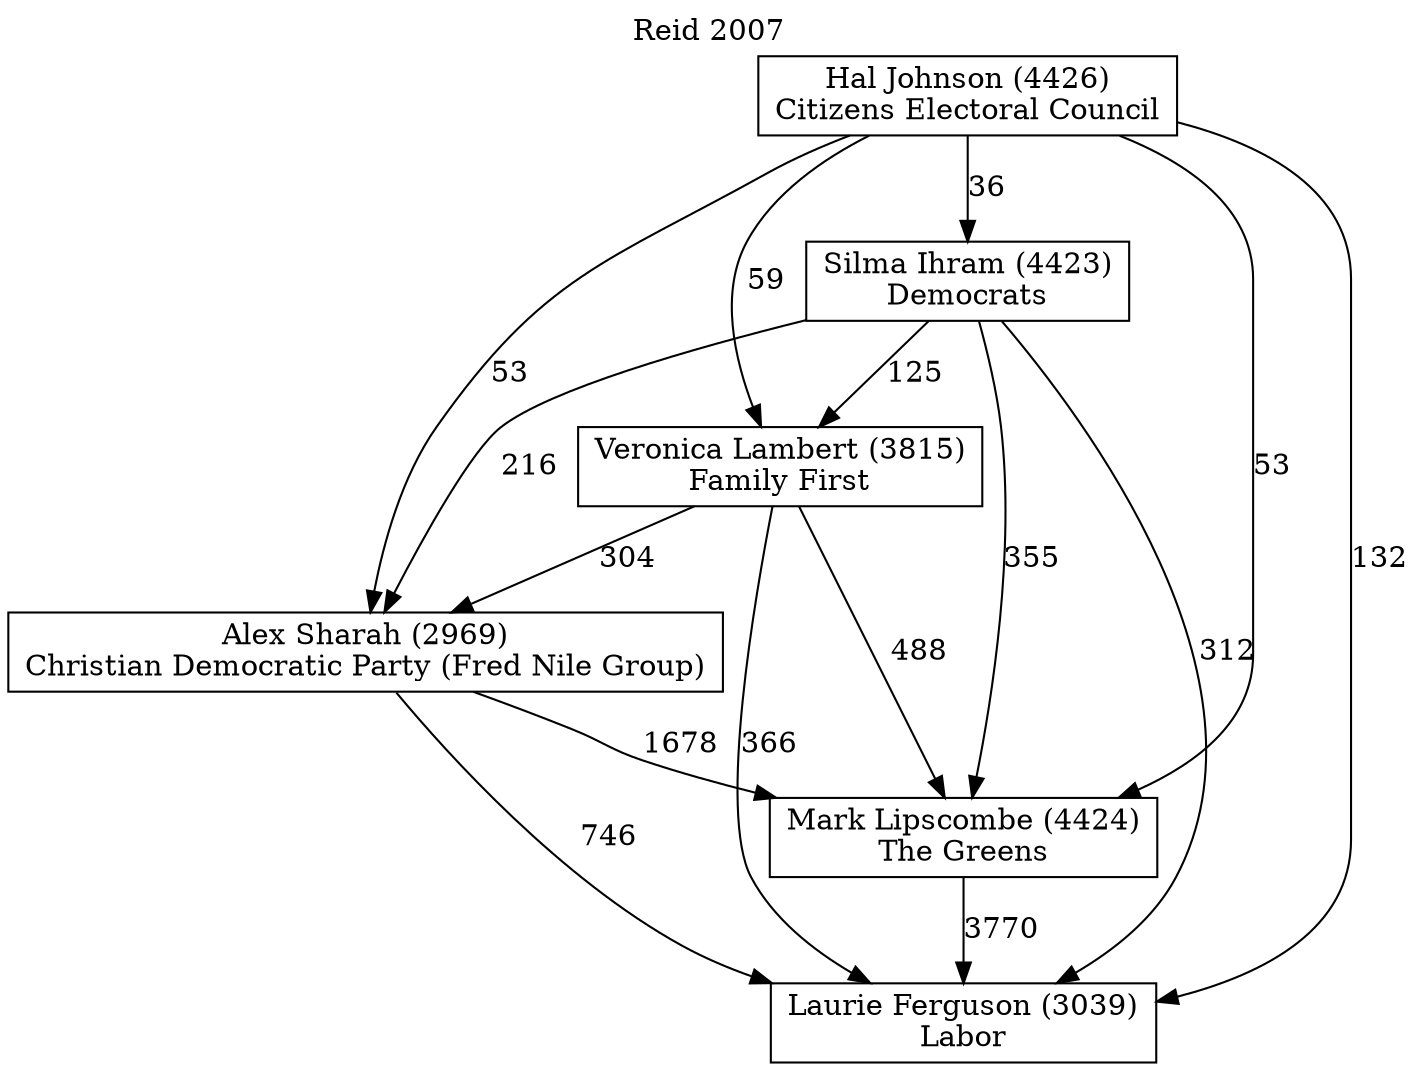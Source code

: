 // House preference flow
digraph "Laurie Ferguson (3039)_Reid_2007" {
	graph [label="Reid 2007" labelloc=t mclimit=10]
	node [shape=box]
	"Alex Sharah (2969)" [label="Alex Sharah (2969)
Christian Democratic Party (Fred Nile Group)"]
	"Hal Johnson (4426)" [label="Hal Johnson (4426)
Citizens Electoral Council"]
	"Laurie Ferguson (3039)" [label="Laurie Ferguson (3039)
Labor"]
	"Mark Lipscombe (4424)" [label="Mark Lipscombe (4424)
The Greens"]
	"Silma Ihram (4423)" [label="Silma Ihram (4423)
Democrats"]
	"Veronica Lambert (3815)" [label="Veronica Lambert (3815)
Family First"]
	"Alex Sharah (2969)" -> "Laurie Ferguson (3039)" [label=746]
	"Alex Sharah (2969)" -> "Mark Lipscombe (4424)" [label=1678]
	"Hal Johnson (4426)" -> "Alex Sharah (2969)" [label=53]
	"Hal Johnson (4426)" -> "Laurie Ferguson (3039)" [label=132]
	"Hal Johnson (4426)" -> "Mark Lipscombe (4424)" [label=53]
	"Hal Johnson (4426)" -> "Silma Ihram (4423)" [label=36]
	"Hal Johnson (4426)" -> "Veronica Lambert (3815)" [label=59]
	"Mark Lipscombe (4424)" -> "Laurie Ferguson (3039)" [label=3770]
	"Silma Ihram (4423)" -> "Alex Sharah (2969)" [label=216]
	"Silma Ihram (4423)" -> "Laurie Ferguson (3039)" [label=312]
	"Silma Ihram (4423)" -> "Mark Lipscombe (4424)" [label=355]
	"Silma Ihram (4423)" -> "Veronica Lambert (3815)" [label=125]
	"Veronica Lambert (3815)" -> "Alex Sharah (2969)" [label=304]
	"Veronica Lambert (3815)" -> "Laurie Ferguson (3039)" [label=366]
	"Veronica Lambert (3815)" -> "Mark Lipscombe (4424)" [label=488]
}
